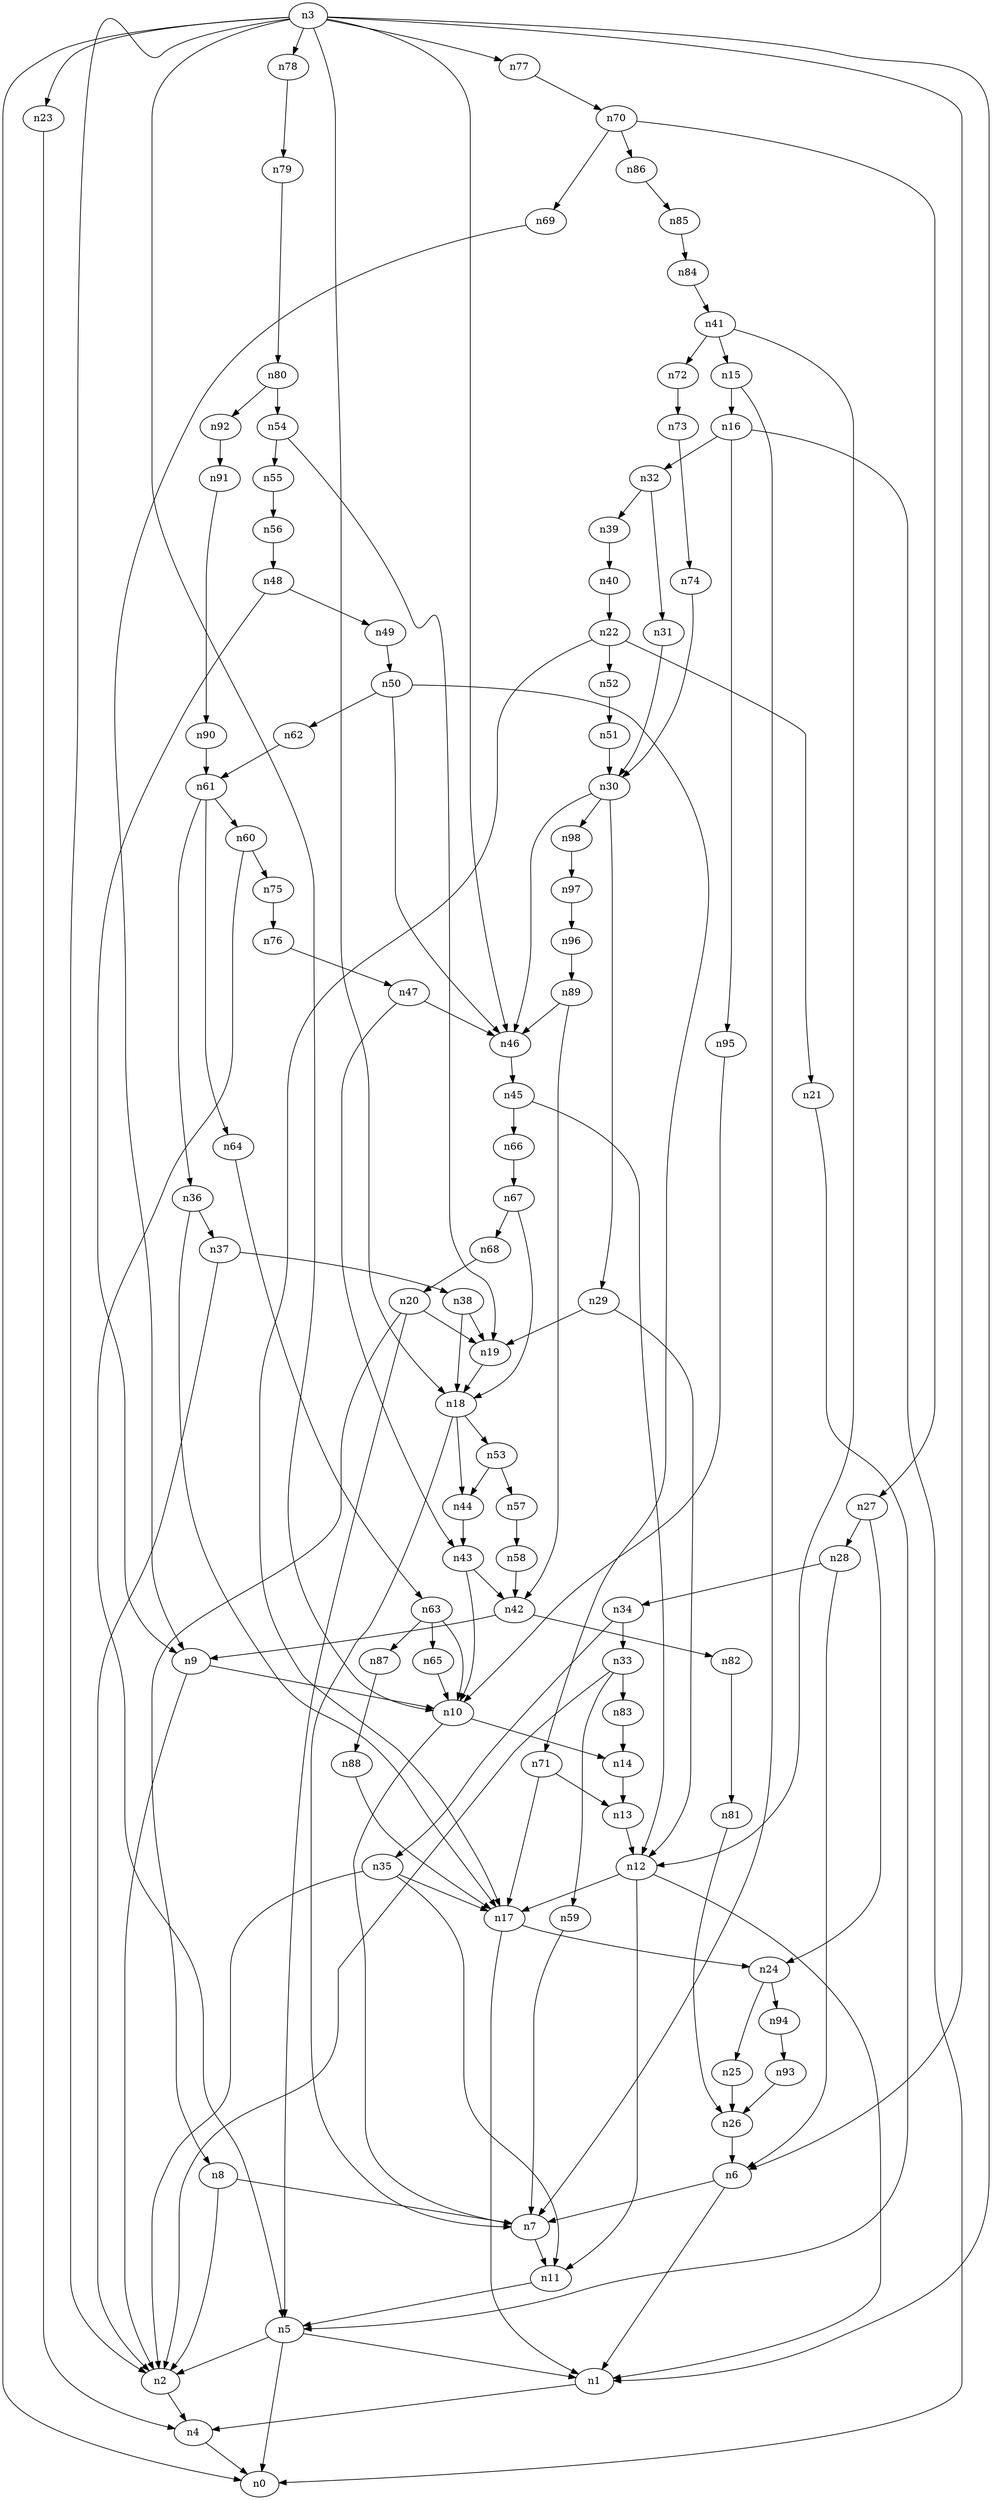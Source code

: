 digraph G {
	n1 -> n4	 [_graphml_id=e4];
	n2 -> n4	 [_graphml_id=e7];
	n3 -> n0	 [_graphml_id=e0];
	n3 -> n1	 [_graphml_id=e3];
	n3 -> n2	 [_graphml_id=e6];
	n3 -> n6	 [_graphml_id=e47];
	n3 -> n10	 [_graphml_id=e18];
	n3 -> n18	 [_graphml_id=e57];
	n3 -> n23	 [_graphml_id=e37];
	n3 -> n46	 [_graphml_id=e87];
	n3 -> n77	 [_graphml_id=e125];
	n3 -> n78	 [_graphml_id=e128];
	n4 -> n0	 [_graphml_id=e1];
	n5 -> n0	 [_graphml_id=e2];
	n5 -> n1	 [_graphml_id=e5];
	n5 -> n2	 [_graphml_id=e8];
	n6 -> n1	 [_graphml_id=e9];
	n6 -> n7	 [_graphml_id=e10];
	n7 -> n11	 [_graphml_id=e17];
	n8 -> n2	 [_graphml_id=e12];
	n8 -> n7	 [_graphml_id=e11];
	n9 -> n2	 [_graphml_id=e13];
	n9 -> n10	 [_graphml_id=e14];
	n10 -> n7	 [_graphml_id=e15];
	n10 -> n14	 [_graphml_id=e22];
	n11 -> n5	 [_graphml_id=e16];
	n12 -> n1	 [_graphml_id=e19];
	n12 -> n11	 [_graphml_id=e28];
	n12 -> n17	 [_graphml_id=e26];
	n13 -> n12	 [_graphml_id=e20];
	n14 -> n13	 [_graphml_id=e21];
	n15 -> n7	 [_graphml_id=e23];
	n15 -> n16	 [_graphml_id=e24];
	n16 -> n0	 [_graphml_id=e25];
	n16 -> n32	 [_graphml_id=e51];
	n16 -> n95	 [_graphml_id=e156];
	n17 -> n1	 [_graphml_id=e27];
	n17 -> n24	 [_graphml_id=e38];
	n18 -> n7	 [_graphml_id=e29];
	n18 -> n44	 [_graphml_id=e71];
	n18 -> n53	 [_graphml_id=e85];
	n19 -> n18	 [_graphml_id=e30];
	n20 -> n5	 [_graphml_id=e127];
	n20 -> n8	 [_graphml_id=e32];
	n20 -> n19	 [_graphml_id=e31];
	n21 -> n5	 [_graphml_id=e33];
	n22 -> n17	 [_graphml_id=e35];
	n22 -> n21	 [_graphml_id=e34];
	n22 -> n52	 [_graphml_id=e84];
	n23 -> n4	 [_graphml_id=e36];
	n24 -> n25	 [_graphml_id=e39];
	n24 -> n94	 [_graphml_id=e154];
	n25 -> n26	 [_graphml_id=e40];
	n26 -> n6	 [_graphml_id=e41];
	n27 -> n24	 [_graphml_id=e42];
	n27 -> n28	 [_graphml_id=e43];
	n28 -> n6	 [_graphml_id=e44];
	n28 -> n34	 [_graphml_id=e54];
	n29 -> n12	 [_graphml_id=e45];
	n29 -> n19	 [_graphml_id=e46];
	n30 -> n29	 [_graphml_id=e48];
	n30 -> n46	 [_graphml_id=e74];
	n30 -> n98	 [_graphml_id=e161];
	n31 -> n30	 [_graphml_id=e49];
	n32 -> n31	 [_graphml_id=e50];
	n32 -> n39	 [_graphml_id=e62];
	n33 -> n2	 [_graphml_id=e52];
	n33 -> n59	 [_graphml_id=e95];
	n33 -> n83	 [_graphml_id=e136];
	n34 -> n33	 [_graphml_id=e53];
	n34 -> n35	 [_graphml_id=e97];
	n35 -> n2	 [_graphml_id=e77];
	n35 -> n11	 [_graphml_id=e56];
	n35 -> n17	 [_graphml_id=e55];
	n36 -> n17	 [_graphml_id=e58];
	n36 -> n37	 [_graphml_id=e59];
	n37 -> n2	 [_graphml_id=e67];
	n37 -> n38	 [_graphml_id=e60];
	n38 -> n18	 [_graphml_id=e61];
	n38 -> n19	 [_graphml_id=e107];
	n39 -> n40	 [_graphml_id=e63];
	n40 -> n22	 [_graphml_id=e64];
	n41 -> n12	 [_graphml_id=e66];
	n41 -> n15	 [_graphml_id=e65];
	n41 -> n72	 [_graphml_id=e118];
	n42 -> n9	 [_graphml_id=e68];
	n42 -> n82	 [_graphml_id=e134];
	n43 -> n10	 [_graphml_id=e117];
	n43 -> n42	 [_graphml_id=e69];
	n44 -> n43	 [_graphml_id=e70];
	n45 -> n12	 [_graphml_id=e72];
	n45 -> n66	 [_graphml_id=e108];
	n46 -> n45	 [_graphml_id=e73];
	n47 -> n43	 [_graphml_id=e75];
	n47 -> n46	 [_graphml_id=e76];
	n48 -> n9	 [_graphml_id=e78];
	n48 -> n49	 [_graphml_id=e79];
	n49 -> n50	 [_graphml_id=e80];
	n50 -> n46	 [_graphml_id=e81];
	n50 -> n62	 [_graphml_id=e101];
	n50 -> n71	 [_graphml_id=e137];
	n51 -> n30	 [_graphml_id=e82];
	n52 -> n51	 [_graphml_id=e83];
	n53 -> n44	 [_graphml_id=e86];
	n53 -> n57	 [_graphml_id=e92];
	n54 -> n19	 [_graphml_id=e88];
	n54 -> n55	 [_graphml_id=e89];
	n55 -> n56	 [_graphml_id=e90];
	n56 -> n48	 [_graphml_id=e91];
	n57 -> n58	 [_graphml_id=e93];
	n58 -> n42	 [_graphml_id=e94];
	n59 -> n7	 [_graphml_id=e96];
	n60 -> n5	 [_graphml_id=e98];
	n60 -> n75	 [_graphml_id=e122];
	n61 -> n36	 [_graphml_id=e147];
	n61 -> n60	 [_graphml_id=e99];
	n61 -> n64	 [_graphml_id=e104];
	n62 -> n61	 [_graphml_id=e100];
	n63 -> n10	 [_graphml_id=e102];
	n63 -> n65	 [_graphml_id=e106];
	n63 -> n87	 [_graphml_id=e142];
	n64 -> n63	 [_graphml_id=e103];
	n65 -> n10	 [_graphml_id=e105];
	n66 -> n67	 [_graphml_id=e109];
	n67 -> n18	 [_graphml_id=e157];
	n67 -> n68	 [_graphml_id=e110];
	n68 -> n20	 [_graphml_id=e111];
	n69 -> n9	 [_graphml_id=e112];
	n70 -> n27	 [_graphml_id=e114];
	n70 -> n69	 [_graphml_id=e113];
	n70 -> n86	 [_graphml_id=e141];
	n71 -> n13	 [_graphml_id=e116];
	n71 -> n17	 [_graphml_id=e115];
	n72 -> n73	 [_graphml_id=e119];
	n73 -> n74	 [_graphml_id=e120];
	n74 -> n30	 [_graphml_id=e121];
	n75 -> n76	 [_graphml_id=e123];
	n76 -> n47	 [_graphml_id=e124];
	n77 -> n70	 [_graphml_id=e126];
	n78 -> n79	 [_graphml_id=e129];
	n79 -> n80	 [_graphml_id=e130];
	n80 -> n54	 [_graphml_id=e131];
	n80 -> n92	 [_graphml_id=e151];
	n81 -> n26	 [_graphml_id=e132];
	n82 -> n81	 [_graphml_id=e133];
	n83 -> n14	 [_graphml_id=e135];
	n84 -> n41	 [_graphml_id=e138];
	n85 -> n84	 [_graphml_id=e139];
	n86 -> n85	 [_graphml_id=e140];
	n87 -> n88	 [_graphml_id=e143];
	n88 -> n17	 [_graphml_id=e144];
	n89 -> n42	 [_graphml_id=e145];
	n89 -> n46	 [_graphml_id=e146];
	n90 -> n61	 [_graphml_id=e148];
	n91 -> n90	 [_graphml_id=e149];
	n92 -> n91	 [_graphml_id=e150];
	n93 -> n26	 [_graphml_id=e152];
	n94 -> n93	 [_graphml_id=e153];
	n95 -> n10	 [_graphml_id=e155];
	n96 -> n89	 [_graphml_id=e158];
	n97 -> n96	 [_graphml_id=e159];
	n98 -> n97	 [_graphml_id=e160];
}
